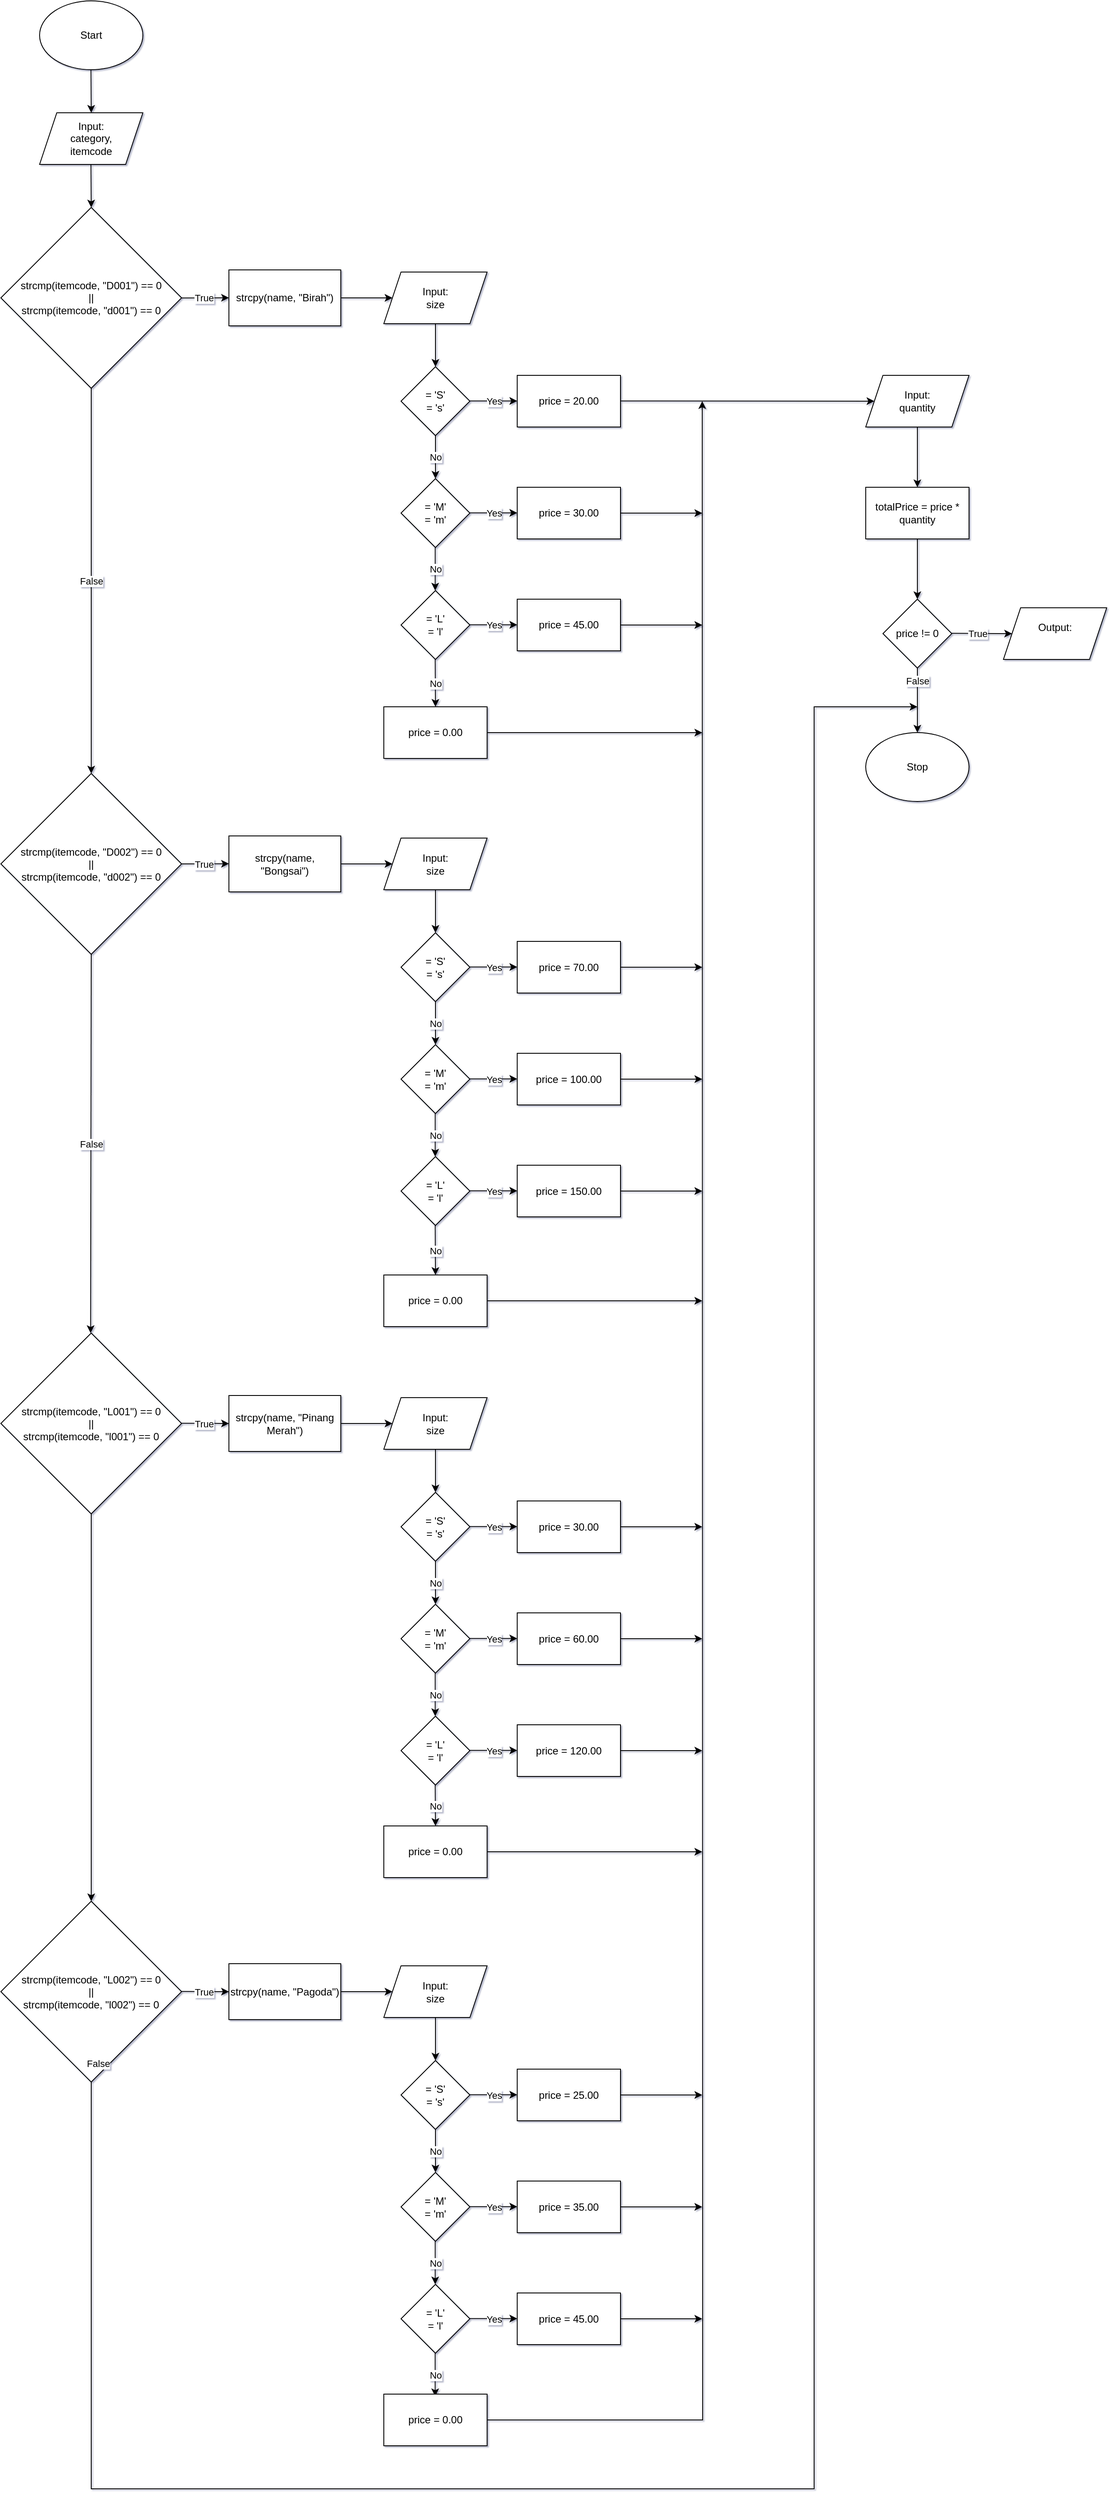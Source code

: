 <mxfile version="27.0.6">
  <diagram name="Page-1" id="pnZMuoQ3qie84VaM3zIb">
    <mxGraphModel dx="4170" dy="2730" grid="1" gridSize="10" guides="1" tooltips="1" connect="1" arrows="1" fold="1" page="0" pageScale="1" pageWidth="827" pageHeight="1169" background="none" math="0" shadow="1">
      <root>
        <mxCell id="0" />
        <mxCell id="1" parent="0" />
        <mxCell id="SLDY_ypwkMlnsD9V49da-1" value="Start" style="ellipse;whiteSpace=wrap;html=1;" parent="1" vertex="1">
          <mxGeometry x="460" y="40" width="120" height="80" as="geometry" />
        </mxCell>
        <mxCell id="SLDY_ypwkMlnsD9V49da-2" value="" style="endArrow=classic;html=1;rounded=0;jumpSize=6;" parent="1" edge="1">
          <mxGeometry width="50" height="50" relative="1" as="geometry">
            <mxPoint x="519.67" y="120" as="sourcePoint" />
            <mxPoint x="520" y="170" as="targetPoint" />
          </mxGeometry>
        </mxCell>
        <mxCell id="SLDY_ypwkMlnsD9V49da-16" value="strcmp(itemcode, &quot;D001&quot;) == 0&lt;br&gt;||&lt;br&gt;strcmp(itemcode, &quot;d001&quot;) == 0" style="rhombus;whiteSpace=wrap;html=1;" parent="1" vertex="1">
          <mxGeometry x="415" y="280" width="210" height="210" as="geometry" />
        </mxCell>
        <mxCell id="SLDY_ypwkMlnsD9V49da-80" value="" style="edgeStyle=orthogonalEdgeStyle;rounded=0;orthogonalLoop=1;jettySize=auto;html=1;" parent="1" source="SLDY_ypwkMlnsD9V49da-25" target="SLDY_ypwkMlnsD9V49da-75" edge="1">
          <mxGeometry relative="1" as="geometry" />
        </mxCell>
        <mxCell id="SLDY_ypwkMlnsD9V49da-25" value="strcpy(name, &quot;Birah&quot;)" style="whiteSpace=wrap;html=1;" parent="1" vertex="1">
          <mxGeometry x="680" y="352.5" width="130" height="65" as="geometry" />
        </mxCell>
        <mxCell id="SLDY_ypwkMlnsD9V49da-30" value="Input:&lt;br&gt;category,&lt;br&gt;itemcode" style="shape=parallelogram;perimeter=parallelogramPerimeter;whiteSpace=wrap;html=1;fixedSize=1;" parent="1" vertex="1">
          <mxGeometry x="460" y="170" width="120" height="60" as="geometry" />
        </mxCell>
        <mxCell id="SLDY_ypwkMlnsD9V49da-31" value="" style="endArrow=classic;html=1;rounded=0;jumpSize=6;" parent="1" edge="1">
          <mxGeometry width="50" height="50" relative="1" as="geometry">
            <mxPoint x="519.66" y="230" as="sourcePoint" />
            <mxPoint x="519.99" y="280" as="targetPoint" />
          </mxGeometry>
        </mxCell>
        <mxCell id="SLDY_ypwkMlnsD9V49da-33" value="= &#39;S&#39;&lt;br&gt;&lt;div&gt;= &#39;s&#39;&lt;/div&gt;" style="rhombus;whiteSpace=wrap;html=1;" parent="1" vertex="1">
          <mxGeometry x="880" y="465" width="80" height="80" as="geometry" />
        </mxCell>
        <mxCell id="SLDY_ypwkMlnsD9V49da-36" value="= &#39;M&#39;&lt;br&gt;&lt;div&gt;= &#39;m&#39;&lt;/div&gt;" style="rhombus;whiteSpace=wrap;html=1;" parent="1" vertex="1">
          <mxGeometry x="880" y="595" width="80" height="80" as="geometry" />
        </mxCell>
        <mxCell id="SLDY_ypwkMlnsD9V49da-39" value="= &#39;L&#39;&lt;br&gt;&lt;div&gt;= &#39;l&#39;&lt;/div&gt;" style="rhombus;whiteSpace=wrap;html=1;" parent="1" vertex="1">
          <mxGeometry x="880" y="725" width="80" height="80" as="geometry" />
        </mxCell>
        <mxCell id="SLDY_ypwkMlnsD9V49da-44" value="price = 20.00" style="rounded=0;whiteSpace=wrap;html=1;" parent="1" vertex="1">
          <mxGeometry x="1015" y="475" width="120" height="60" as="geometry" />
        </mxCell>
        <mxCell id="SLDY_ypwkMlnsD9V49da-189" value="" style="edgeStyle=orthogonalEdgeStyle;rounded=0;orthogonalLoop=1;jettySize=auto;html=1;" parent="1" source="SLDY_ypwkMlnsD9V49da-46" edge="1">
          <mxGeometry relative="1" as="geometry">
            <mxPoint x="1230" y="635" as="targetPoint" />
          </mxGeometry>
        </mxCell>
        <mxCell id="SLDY_ypwkMlnsD9V49da-46" value="price = 30.00" style="rounded=0;whiteSpace=wrap;html=1;" parent="1" vertex="1">
          <mxGeometry x="1015" y="605" width="120" height="60" as="geometry" />
        </mxCell>
        <mxCell id="SLDY_ypwkMlnsD9V49da-191" value="" style="edgeStyle=orthogonalEdgeStyle;rounded=0;orthogonalLoop=1;jettySize=auto;html=1;" parent="1" source="SLDY_ypwkMlnsD9V49da-48" edge="1">
          <mxGeometry relative="1" as="geometry">
            <mxPoint x="1230" y="765" as="targetPoint" />
          </mxGeometry>
        </mxCell>
        <mxCell id="SLDY_ypwkMlnsD9V49da-48" value="price = 45.00" style="rounded=0;whiteSpace=wrap;html=1;" parent="1" vertex="1">
          <mxGeometry x="1015" y="735" width="120" height="60" as="geometry" />
        </mxCell>
        <mxCell id="SLDY_ypwkMlnsD9V49da-49" value="" style="endArrow=classic;html=1;rounded=0;" parent="1" edge="1">
          <mxGeometry relative="1" as="geometry">
            <mxPoint x="960" y="504.79" as="sourcePoint" />
            <mxPoint x="1015" y="504.79" as="targetPoint" />
          </mxGeometry>
        </mxCell>
        <mxCell id="SLDY_ypwkMlnsD9V49da-50" value="&lt;div&gt;Yes&lt;/div&gt;" style="edgeLabel;resizable=0;html=1;;align=center;verticalAlign=middle;" parent="SLDY_ypwkMlnsD9V49da-49" connectable="0" vertex="1">
          <mxGeometry relative="1" as="geometry" />
        </mxCell>
        <mxCell id="SLDY_ypwkMlnsD9V49da-53" value="" style="endArrow=classic;html=1;rounded=0;" parent="1" edge="1">
          <mxGeometry relative="1" as="geometry">
            <mxPoint x="960" y="634.79" as="sourcePoint" />
            <mxPoint x="1015" y="634.79" as="targetPoint" />
          </mxGeometry>
        </mxCell>
        <mxCell id="SLDY_ypwkMlnsD9V49da-54" value="&lt;div&gt;Yes&lt;/div&gt;" style="edgeLabel;resizable=0;html=1;;align=center;verticalAlign=middle;" parent="SLDY_ypwkMlnsD9V49da-53" connectable="0" vertex="1">
          <mxGeometry relative="1" as="geometry" />
        </mxCell>
        <mxCell id="SLDY_ypwkMlnsD9V49da-57" value="" style="endArrow=classic;html=1;rounded=0;" parent="1" edge="1">
          <mxGeometry relative="1" as="geometry">
            <mxPoint x="960" y="764.76" as="sourcePoint" />
            <mxPoint x="1015" y="764.76" as="targetPoint" />
          </mxGeometry>
        </mxCell>
        <mxCell id="SLDY_ypwkMlnsD9V49da-58" value="&lt;div&gt;Yes&lt;/div&gt;" style="edgeLabel;resizable=0;html=1;;align=center;verticalAlign=middle;" parent="SLDY_ypwkMlnsD9V49da-57" connectable="0" vertex="1">
          <mxGeometry relative="1" as="geometry" />
        </mxCell>
        <mxCell id="SLDY_ypwkMlnsD9V49da-62" value="" style="endArrow=classic;html=1;rounded=0;exitX=0.5;exitY=1;exitDx=0;exitDy=0;entryX=0.5;entryY=0;entryDx=0;entryDy=0;" parent="1" source="SLDY_ypwkMlnsD9V49da-33" target="SLDY_ypwkMlnsD9V49da-36" edge="1">
          <mxGeometry relative="1" as="geometry">
            <mxPoint x="909" y="555" as="sourcePoint" />
            <mxPoint x="1009" y="555" as="targetPoint" />
          </mxGeometry>
        </mxCell>
        <mxCell id="SLDY_ypwkMlnsD9V49da-63" value="No" style="edgeLabel;resizable=0;html=1;;align=center;verticalAlign=middle;" parent="SLDY_ypwkMlnsD9V49da-62" connectable="0" vertex="1">
          <mxGeometry relative="1" as="geometry" />
        </mxCell>
        <mxCell id="SLDY_ypwkMlnsD9V49da-68" value="" style="endArrow=classic;html=1;rounded=0;exitX=0.5;exitY=1;exitDx=0;exitDy=0;entryX=0.5;entryY=0;entryDx=0;entryDy=0;" parent="1" edge="1">
          <mxGeometry relative="1" as="geometry">
            <mxPoint x="919.71" y="675" as="sourcePoint" />
            <mxPoint x="919.71" y="725" as="targetPoint" />
          </mxGeometry>
        </mxCell>
        <mxCell id="SLDY_ypwkMlnsD9V49da-69" value="No" style="edgeLabel;resizable=0;html=1;;align=center;verticalAlign=middle;" parent="SLDY_ypwkMlnsD9V49da-68" connectable="0" vertex="1">
          <mxGeometry relative="1" as="geometry" />
        </mxCell>
        <mxCell id="SLDY_ypwkMlnsD9V49da-72" value="" style="endArrow=classic;html=1;rounded=0;exitX=0.5;exitY=1;exitDx=0;exitDy=0;entryX=0.5;entryY=0;entryDx=0;entryDy=0;" parent="1" edge="1" target="9RXzjuz5Nf-T1khfhRyt-6">
          <mxGeometry relative="1" as="geometry">
            <mxPoint x="919.71" y="805" as="sourcePoint" />
            <mxPoint x="919.71" y="855" as="targetPoint" />
          </mxGeometry>
        </mxCell>
        <mxCell id="SLDY_ypwkMlnsD9V49da-73" value="No" style="edgeLabel;resizable=0;html=1;;align=center;verticalAlign=middle;" parent="SLDY_ypwkMlnsD9V49da-72" connectable="0" vertex="1">
          <mxGeometry relative="1" as="geometry" />
        </mxCell>
        <mxCell id="SLDY_ypwkMlnsD9V49da-81" value="" style="edgeStyle=orthogonalEdgeStyle;rounded=0;orthogonalLoop=1;jettySize=auto;html=1;" parent="1" source="SLDY_ypwkMlnsD9V49da-75" target="SLDY_ypwkMlnsD9V49da-33" edge="1">
          <mxGeometry relative="1" as="geometry" />
        </mxCell>
        <mxCell id="SLDY_ypwkMlnsD9V49da-75" value="Input:&lt;br&gt;size" style="shape=parallelogram;perimeter=parallelogramPerimeter;whiteSpace=wrap;html=1;fixedSize=1;" parent="1" vertex="1">
          <mxGeometry x="860" y="355" width="120" height="60" as="geometry" />
        </mxCell>
        <mxCell id="SLDY_ypwkMlnsD9V49da-76" value="strcmp(itemcode, &quot;D002&quot;) == 0&lt;br&gt;||&lt;br&gt;strcmp(itemcode, &quot;d002&quot;) == 0" style="rhombus;whiteSpace=wrap;html=1;" parent="1" vertex="1">
          <mxGeometry x="415" y="937.5" width="210" height="210" as="geometry" />
        </mxCell>
        <mxCell id="SLDY_ypwkMlnsD9V49da-83" value="" style="edgeStyle=orthogonalEdgeStyle;rounded=0;orthogonalLoop=1;jettySize=auto;html=1;" parent="1" source="SLDY_ypwkMlnsD9V49da-84" target="SLDY_ypwkMlnsD9V49da-105" edge="1">
          <mxGeometry relative="1" as="geometry" />
        </mxCell>
        <mxCell id="SLDY_ypwkMlnsD9V49da-84" value="strcpy(name, &quot;Bongsai&quot;)" style="whiteSpace=wrap;html=1;" parent="1" vertex="1">
          <mxGeometry x="680" y="1010" width="130" height="65" as="geometry" />
        </mxCell>
        <mxCell id="SLDY_ypwkMlnsD9V49da-85" value="= &#39;S&#39;&lt;br&gt;&lt;div&gt;= &#39;s&#39;&lt;/div&gt;" style="rhombus;whiteSpace=wrap;html=1;" parent="1" vertex="1">
          <mxGeometry x="880" y="1122.5" width="80" height="80" as="geometry" />
        </mxCell>
        <mxCell id="SLDY_ypwkMlnsD9V49da-86" value="= &#39;M&#39;&lt;br&gt;&lt;div&gt;= &#39;m&#39;&lt;/div&gt;" style="rhombus;whiteSpace=wrap;html=1;" parent="1" vertex="1">
          <mxGeometry x="880" y="1252.5" width="80" height="80" as="geometry" />
        </mxCell>
        <mxCell id="SLDY_ypwkMlnsD9V49da-87" value="= &#39;L&#39;&lt;br&gt;&lt;div&gt;= &#39;l&#39;&lt;/div&gt;" style="rhombus;whiteSpace=wrap;html=1;" parent="1" vertex="1">
          <mxGeometry x="880" y="1382.5" width="80" height="80" as="geometry" />
        </mxCell>
        <mxCell id="SLDY_ypwkMlnsD9V49da-210" value="" style="edgeStyle=orthogonalEdgeStyle;rounded=0;orthogonalLoop=1;jettySize=auto;html=1;" parent="1" source="SLDY_ypwkMlnsD9V49da-88" edge="1">
          <mxGeometry relative="1" as="geometry">
            <mxPoint x="1230" y="1162.5" as="targetPoint" />
          </mxGeometry>
        </mxCell>
        <mxCell id="SLDY_ypwkMlnsD9V49da-88" value="price = 70.00" style="rounded=0;whiteSpace=wrap;html=1;" parent="1" vertex="1">
          <mxGeometry x="1015" y="1132.5" width="120" height="60" as="geometry" />
        </mxCell>
        <mxCell id="SLDY_ypwkMlnsD9V49da-208" value="" style="edgeStyle=orthogonalEdgeStyle;rounded=0;orthogonalLoop=1;jettySize=auto;html=1;" parent="1" source="SLDY_ypwkMlnsD9V49da-89" edge="1">
          <mxGeometry relative="1" as="geometry">
            <mxPoint x="1230" y="1292.5" as="targetPoint" />
          </mxGeometry>
        </mxCell>
        <mxCell id="SLDY_ypwkMlnsD9V49da-89" value="price = 100.00" style="rounded=0;whiteSpace=wrap;html=1;" parent="1" vertex="1">
          <mxGeometry x="1015" y="1262.5" width="120" height="60" as="geometry" />
        </mxCell>
        <mxCell id="SLDY_ypwkMlnsD9V49da-206" value="" style="edgeStyle=orthogonalEdgeStyle;rounded=0;orthogonalLoop=1;jettySize=auto;html=1;" parent="1" source="SLDY_ypwkMlnsD9V49da-90" edge="1">
          <mxGeometry relative="1" as="geometry">
            <mxPoint x="1230" y="1422.5" as="targetPoint" />
          </mxGeometry>
        </mxCell>
        <mxCell id="SLDY_ypwkMlnsD9V49da-90" value="price = 150.00" style="rounded=0;whiteSpace=wrap;html=1;" parent="1" vertex="1">
          <mxGeometry x="1015" y="1392.5" width="120" height="60" as="geometry" />
        </mxCell>
        <mxCell id="SLDY_ypwkMlnsD9V49da-91" value="" style="endArrow=classic;html=1;rounded=0;" parent="1" edge="1">
          <mxGeometry relative="1" as="geometry">
            <mxPoint x="960" y="1162.29" as="sourcePoint" />
            <mxPoint x="1015" y="1162.29" as="targetPoint" />
          </mxGeometry>
        </mxCell>
        <mxCell id="SLDY_ypwkMlnsD9V49da-92" value="&lt;div&gt;Yes&lt;/div&gt;" style="edgeLabel;resizable=0;html=1;;align=center;verticalAlign=middle;" parent="SLDY_ypwkMlnsD9V49da-91" connectable="0" vertex="1">
          <mxGeometry relative="1" as="geometry" />
        </mxCell>
        <mxCell id="SLDY_ypwkMlnsD9V49da-93" value="" style="endArrow=classic;html=1;rounded=0;" parent="1" edge="1">
          <mxGeometry relative="1" as="geometry">
            <mxPoint x="960" y="1292.29" as="sourcePoint" />
            <mxPoint x="1015" y="1292.29" as="targetPoint" />
          </mxGeometry>
        </mxCell>
        <mxCell id="SLDY_ypwkMlnsD9V49da-94" value="&lt;div&gt;Yes&lt;/div&gt;" style="edgeLabel;resizable=0;html=1;;align=center;verticalAlign=middle;" parent="SLDY_ypwkMlnsD9V49da-93" connectable="0" vertex="1">
          <mxGeometry relative="1" as="geometry" />
        </mxCell>
        <mxCell id="SLDY_ypwkMlnsD9V49da-95" value="" style="endArrow=classic;html=1;rounded=0;" parent="1" edge="1">
          <mxGeometry relative="1" as="geometry">
            <mxPoint x="960" y="1422.26" as="sourcePoint" />
            <mxPoint x="1015" y="1422.26" as="targetPoint" />
          </mxGeometry>
        </mxCell>
        <mxCell id="SLDY_ypwkMlnsD9V49da-96" value="&lt;div&gt;Yes&lt;/div&gt;" style="edgeLabel;resizable=0;html=1;;align=center;verticalAlign=middle;" parent="SLDY_ypwkMlnsD9V49da-95" connectable="0" vertex="1">
          <mxGeometry relative="1" as="geometry" />
        </mxCell>
        <mxCell id="SLDY_ypwkMlnsD9V49da-97" value="" style="endArrow=classic;html=1;rounded=0;exitX=0.5;exitY=1;exitDx=0;exitDy=0;entryX=0.5;entryY=0;entryDx=0;entryDy=0;" parent="1" source="SLDY_ypwkMlnsD9V49da-85" target="SLDY_ypwkMlnsD9V49da-86" edge="1">
          <mxGeometry relative="1" as="geometry">
            <mxPoint x="909" y="1212.5" as="sourcePoint" />
            <mxPoint x="1009" y="1212.5" as="targetPoint" />
          </mxGeometry>
        </mxCell>
        <mxCell id="SLDY_ypwkMlnsD9V49da-98" value="No" style="edgeLabel;resizable=0;html=1;;align=center;verticalAlign=middle;" parent="SLDY_ypwkMlnsD9V49da-97" connectable="0" vertex="1">
          <mxGeometry relative="1" as="geometry" />
        </mxCell>
        <mxCell id="SLDY_ypwkMlnsD9V49da-99" value="" style="endArrow=classic;html=1;rounded=0;exitX=0.5;exitY=1;exitDx=0;exitDy=0;entryX=0.5;entryY=0;entryDx=0;entryDy=0;" parent="1" edge="1">
          <mxGeometry relative="1" as="geometry">
            <mxPoint x="919.71" y="1332.5" as="sourcePoint" />
            <mxPoint x="919.71" y="1382.5" as="targetPoint" />
          </mxGeometry>
        </mxCell>
        <mxCell id="SLDY_ypwkMlnsD9V49da-100" value="No" style="edgeLabel;resizable=0;html=1;;align=center;verticalAlign=middle;" parent="SLDY_ypwkMlnsD9V49da-99" connectable="0" vertex="1">
          <mxGeometry relative="1" as="geometry" />
        </mxCell>
        <mxCell id="SLDY_ypwkMlnsD9V49da-101" value="" style="endArrow=classic;html=1;rounded=0;exitX=0.5;exitY=1;exitDx=0;exitDy=0;entryX=0.5;entryY=0;entryDx=0;entryDy=0;" parent="1" edge="1" target="9RXzjuz5Nf-T1khfhRyt-5">
          <mxGeometry relative="1" as="geometry">
            <mxPoint x="919.71" y="1462.5" as="sourcePoint" />
            <mxPoint x="919.71" y="1512.5" as="targetPoint" />
          </mxGeometry>
        </mxCell>
        <mxCell id="SLDY_ypwkMlnsD9V49da-102" value="No" style="edgeLabel;resizable=0;html=1;;align=center;verticalAlign=middle;" parent="SLDY_ypwkMlnsD9V49da-101" connectable="0" vertex="1">
          <mxGeometry relative="1" as="geometry" />
        </mxCell>
        <mxCell id="SLDY_ypwkMlnsD9V49da-104" value="" style="edgeStyle=orthogonalEdgeStyle;rounded=0;orthogonalLoop=1;jettySize=auto;html=1;" parent="1" source="SLDY_ypwkMlnsD9V49da-105" target="SLDY_ypwkMlnsD9V49da-85" edge="1">
          <mxGeometry relative="1" as="geometry" />
        </mxCell>
        <mxCell id="SLDY_ypwkMlnsD9V49da-105" value="Input:&lt;br&gt;size" style="shape=parallelogram;perimeter=parallelogramPerimeter;whiteSpace=wrap;html=1;fixedSize=1;" parent="1" vertex="1">
          <mxGeometry x="860" y="1012.5" width="120" height="60" as="geometry" />
        </mxCell>
        <mxCell id="SLDY_ypwkMlnsD9V49da-148" value="" style="edgeStyle=orthogonalEdgeStyle;rounded=0;orthogonalLoop=1;jettySize=auto;html=1;" parent="1" source="SLDY_ypwkMlnsD9V49da-106" target="SLDY_ypwkMlnsD9V49da-147" edge="1">
          <mxGeometry relative="1" as="geometry" />
        </mxCell>
        <mxCell id="SLDY_ypwkMlnsD9V49da-106" value="strcmp(itemcode, &quot;L001&quot;) == 0&lt;br&gt;||&lt;br&gt;strcmp(itemcode, &quot;l001&quot;) == 0" style="rhombus;whiteSpace=wrap;html=1;" parent="1" vertex="1">
          <mxGeometry x="415" y="1587.5" width="210" height="210" as="geometry" />
        </mxCell>
        <mxCell id="SLDY_ypwkMlnsD9V49da-109" value="" style="edgeStyle=orthogonalEdgeStyle;rounded=0;orthogonalLoop=1;jettySize=auto;html=1;" parent="1" source="SLDY_ypwkMlnsD9V49da-110" target="SLDY_ypwkMlnsD9V49da-131" edge="1">
          <mxGeometry relative="1" as="geometry" />
        </mxCell>
        <mxCell id="SLDY_ypwkMlnsD9V49da-110" value="strcpy(name, &quot;Pinang Merah&quot;)" style="whiteSpace=wrap;html=1;" parent="1" vertex="1">
          <mxGeometry x="680" y="1660" width="130" height="65" as="geometry" />
        </mxCell>
        <mxCell id="SLDY_ypwkMlnsD9V49da-111" value="= &#39;S&#39;&lt;br&gt;&lt;div&gt;= &#39;s&#39;&lt;/div&gt;" style="rhombus;whiteSpace=wrap;html=1;" parent="1" vertex="1">
          <mxGeometry x="880" y="1772.5" width="80" height="80" as="geometry" />
        </mxCell>
        <mxCell id="SLDY_ypwkMlnsD9V49da-112" value="= &#39;M&#39;&lt;br&gt;&lt;div&gt;= &#39;m&#39;&lt;/div&gt;" style="rhombus;whiteSpace=wrap;html=1;" parent="1" vertex="1">
          <mxGeometry x="880" y="1902.5" width="80" height="80" as="geometry" />
        </mxCell>
        <mxCell id="SLDY_ypwkMlnsD9V49da-113" value="= &#39;L&#39;&lt;br&gt;&lt;div&gt;= &#39;l&#39;&lt;/div&gt;" style="rhombus;whiteSpace=wrap;html=1;" parent="1" vertex="1">
          <mxGeometry x="880" y="2032.5" width="80" height="80" as="geometry" />
        </mxCell>
        <mxCell id="SLDY_ypwkMlnsD9V49da-204" value="" style="edgeStyle=orthogonalEdgeStyle;rounded=0;orthogonalLoop=1;jettySize=auto;html=1;" parent="1" source="SLDY_ypwkMlnsD9V49da-114" edge="1">
          <mxGeometry relative="1" as="geometry">
            <mxPoint x="1230" y="1812.5" as="targetPoint" />
          </mxGeometry>
        </mxCell>
        <mxCell id="SLDY_ypwkMlnsD9V49da-114" value="price = 30.00" style="rounded=0;whiteSpace=wrap;html=1;" parent="1" vertex="1">
          <mxGeometry x="1015" y="1782.5" width="120" height="60" as="geometry" />
        </mxCell>
        <mxCell id="SLDY_ypwkMlnsD9V49da-201" value="" style="edgeStyle=orthogonalEdgeStyle;rounded=0;orthogonalLoop=1;jettySize=auto;html=1;" parent="1" source="SLDY_ypwkMlnsD9V49da-115" edge="1">
          <mxGeometry relative="1" as="geometry">
            <mxPoint x="1230" y="1942.5" as="targetPoint" />
          </mxGeometry>
        </mxCell>
        <mxCell id="SLDY_ypwkMlnsD9V49da-115" value="price = 60.00" style="rounded=0;whiteSpace=wrap;html=1;" parent="1" vertex="1">
          <mxGeometry x="1015" y="1912.5" width="120" height="60" as="geometry" />
        </mxCell>
        <mxCell id="SLDY_ypwkMlnsD9V49da-199" value="" style="edgeStyle=orthogonalEdgeStyle;rounded=0;orthogonalLoop=1;jettySize=auto;html=1;" parent="1" source="SLDY_ypwkMlnsD9V49da-116" edge="1">
          <mxGeometry relative="1" as="geometry">
            <mxPoint x="1230" y="2072.5" as="targetPoint" />
          </mxGeometry>
        </mxCell>
        <mxCell id="SLDY_ypwkMlnsD9V49da-116" value="price = 120.00" style="rounded=0;whiteSpace=wrap;html=1;" parent="1" vertex="1">
          <mxGeometry x="1015" y="2042.5" width="120" height="60" as="geometry" />
        </mxCell>
        <mxCell id="SLDY_ypwkMlnsD9V49da-117" value="" style="endArrow=classic;html=1;rounded=0;" parent="1" edge="1">
          <mxGeometry relative="1" as="geometry">
            <mxPoint x="960" y="1812.29" as="sourcePoint" />
            <mxPoint x="1015" y="1812.29" as="targetPoint" />
          </mxGeometry>
        </mxCell>
        <mxCell id="SLDY_ypwkMlnsD9V49da-118" value="&lt;div&gt;Yes&lt;/div&gt;" style="edgeLabel;resizable=0;html=1;;align=center;verticalAlign=middle;" parent="SLDY_ypwkMlnsD9V49da-117" connectable="0" vertex="1">
          <mxGeometry relative="1" as="geometry" />
        </mxCell>
        <mxCell id="SLDY_ypwkMlnsD9V49da-119" value="" style="endArrow=classic;html=1;rounded=0;" parent="1" edge="1">
          <mxGeometry relative="1" as="geometry">
            <mxPoint x="960" y="1942.29" as="sourcePoint" />
            <mxPoint x="1015" y="1942.29" as="targetPoint" />
          </mxGeometry>
        </mxCell>
        <mxCell id="SLDY_ypwkMlnsD9V49da-120" value="&lt;div&gt;Yes&lt;/div&gt;" style="edgeLabel;resizable=0;html=1;;align=center;verticalAlign=middle;" parent="SLDY_ypwkMlnsD9V49da-119" connectable="0" vertex="1">
          <mxGeometry relative="1" as="geometry" />
        </mxCell>
        <mxCell id="SLDY_ypwkMlnsD9V49da-121" value="" style="endArrow=classic;html=1;rounded=0;" parent="1" edge="1">
          <mxGeometry relative="1" as="geometry">
            <mxPoint x="960" y="2072.26" as="sourcePoint" />
            <mxPoint x="1015" y="2072.26" as="targetPoint" />
          </mxGeometry>
        </mxCell>
        <mxCell id="SLDY_ypwkMlnsD9V49da-122" value="&lt;div&gt;Yes&lt;/div&gt;" style="edgeLabel;resizable=0;html=1;;align=center;verticalAlign=middle;" parent="SLDY_ypwkMlnsD9V49da-121" connectable="0" vertex="1">
          <mxGeometry relative="1" as="geometry" />
        </mxCell>
        <mxCell id="SLDY_ypwkMlnsD9V49da-123" value="" style="endArrow=classic;html=1;rounded=0;exitX=0.5;exitY=1;exitDx=0;exitDy=0;entryX=0.5;entryY=0;entryDx=0;entryDy=0;" parent="1" source="SLDY_ypwkMlnsD9V49da-111" target="SLDY_ypwkMlnsD9V49da-112" edge="1">
          <mxGeometry relative="1" as="geometry">
            <mxPoint x="909" y="1862.5" as="sourcePoint" />
            <mxPoint x="1009" y="1862.5" as="targetPoint" />
          </mxGeometry>
        </mxCell>
        <mxCell id="SLDY_ypwkMlnsD9V49da-124" value="No" style="edgeLabel;resizable=0;html=1;;align=center;verticalAlign=middle;" parent="SLDY_ypwkMlnsD9V49da-123" connectable="0" vertex="1">
          <mxGeometry relative="1" as="geometry" />
        </mxCell>
        <mxCell id="SLDY_ypwkMlnsD9V49da-125" value="" style="endArrow=classic;html=1;rounded=0;exitX=0.5;exitY=1;exitDx=0;exitDy=0;entryX=0.5;entryY=0;entryDx=0;entryDy=0;" parent="1" edge="1">
          <mxGeometry relative="1" as="geometry">
            <mxPoint x="919.71" y="1982.5" as="sourcePoint" />
            <mxPoint x="919.71" y="2032.5" as="targetPoint" />
          </mxGeometry>
        </mxCell>
        <mxCell id="SLDY_ypwkMlnsD9V49da-126" value="No" style="edgeLabel;resizable=0;html=1;;align=center;verticalAlign=middle;" parent="SLDY_ypwkMlnsD9V49da-125" connectable="0" vertex="1">
          <mxGeometry relative="1" as="geometry" />
        </mxCell>
        <mxCell id="SLDY_ypwkMlnsD9V49da-127" value="" style="endArrow=classic;html=1;rounded=0;exitX=0.5;exitY=1;exitDx=0;exitDy=0;entryX=0.5;entryY=0;entryDx=0;entryDy=0;" parent="1" edge="1" target="9RXzjuz5Nf-T1khfhRyt-4">
          <mxGeometry relative="1" as="geometry">
            <mxPoint x="919.71" y="2112.5" as="sourcePoint" />
            <mxPoint x="919.71" y="2162.5" as="targetPoint" />
          </mxGeometry>
        </mxCell>
        <mxCell id="SLDY_ypwkMlnsD9V49da-128" value="No" style="edgeLabel;resizable=0;html=1;;align=center;verticalAlign=middle;" parent="SLDY_ypwkMlnsD9V49da-127" connectable="0" vertex="1">
          <mxGeometry relative="1" as="geometry" />
        </mxCell>
        <mxCell id="SLDY_ypwkMlnsD9V49da-130" value="" style="edgeStyle=orthogonalEdgeStyle;rounded=0;orthogonalLoop=1;jettySize=auto;html=1;" parent="1" source="SLDY_ypwkMlnsD9V49da-131" target="SLDY_ypwkMlnsD9V49da-111" edge="1">
          <mxGeometry relative="1" as="geometry" />
        </mxCell>
        <mxCell id="SLDY_ypwkMlnsD9V49da-131" value="Input:&lt;br&gt;size" style="shape=parallelogram;perimeter=parallelogramPerimeter;whiteSpace=wrap;html=1;fixedSize=1;" parent="1" vertex="1">
          <mxGeometry x="860" y="1662.5" width="120" height="60" as="geometry" />
        </mxCell>
        <mxCell id="SLDY_ypwkMlnsD9V49da-134" value="" style="endArrow=classic;html=1;rounded=0;exitX=0.5;exitY=1;exitDx=0;exitDy=0;entryX=0.5;entryY=0;entryDx=0;entryDy=0;" parent="1" source="SLDY_ypwkMlnsD9V49da-16" target="SLDY_ypwkMlnsD9V49da-76" edge="1">
          <mxGeometry relative="1" as="geometry">
            <mxPoint x="510" y="520" as="sourcePoint" />
            <mxPoint x="610" y="520" as="targetPoint" />
          </mxGeometry>
        </mxCell>
        <mxCell id="SLDY_ypwkMlnsD9V49da-135" value="False" style="edgeLabel;resizable=0;html=1;;align=center;verticalAlign=middle;" parent="SLDY_ypwkMlnsD9V49da-134" connectable="0" vertex="1">
          <mxGeometry relative="1" as="geometry" />
        </mxCell>
        <mxCell id="SLDY_ypwkMlnsD9V49da-136" value="" style="endArrow=classic;html=1;rounded=0;exitX=0.5;exitY=1;exitDx=0;exitDy=0;entryX=0.5;entryY=0;entryDx=0;entryDy=0;" parent="1" source="SLDY_ypwkMlnsD9V49da-76" edge="1">
          <mxGeometry relative="1" as="geometry">
            <mxPoint x="519.29" y="1139.5" as="sourcePoint" />
            <mxPoint x="519.29" y="1587.5" as="targetPoint" />
          </mxGeometry>
        </mxCell>
        <mxCell id="SLDY_ypwkMlnsD9V49da-137" value="False" style="edgeLabel;resizable=0;html=1;;align=center;verticalAlign=middle;" parent="SLDY_ypwkMlnsD9V49da-136" connectable="0" vertex="1">
          <mxGeometry relative="1" as="geometry" />
        </mxCell>
        <mxCell id="SLDY_ypwkMlnsD9V49da-140" value="" style="endArrow=classic;html=1;rounded=0;entryX=0;entryY=0.5;entryDx=0;entryDy=0;" parent="1" target="SLDY_ypwkMlnsD9V49da-110" edge="1">
          <mxGeometry relative="1" as="geometry">
            <mxPoint x="625" y="1692.25" as="sourcePoint" />
            <mxPoint x="725" y="1692.25" as="targetPoint" />
          </mxGeometry>
        </mxCell>
        <mxCell id="SLDY_ypwkMlnsD9V49da-141" value="True" style="edgeLabel;resizable=0;html=1;;align=center;verticalAlign=middle;" parent="SLDY_ypwkMlnsD9V49da-140" connectable="0" vertex="1">
          <mxGeometry relative="1" as="geometry">
            <mxPoint x="-2" as="offset" />
          </mxGeometry>
        </mxCell>
        <mxCell id="SLDY_ypwkMlnsD9V49da-142" value="" style="endArrow=classic;html=1;rounded=0;entryX=0;entryY=0.5;entryDx=0;entryDy=0;" parent="1" edge="1">
          <mxGeometry relative="1" as="geometry">
            <mxPoint x="625" y="1042.54" as="sourcePoint" />
            <mxPoint x="680" y="1042.29" as="targetPoint" />
          </mxGeometry>
        </mxCell>
        <mxCell id="SLDY_ypwkMlnsD9V49da-143" value="True" style="edgeLabel;resizable=0;html=1;;align=center;verticalAlign=middle;" parent="SLDY_ypwkMlnsD9V49da-142" connectable="0" vertex="1">
          <mxGeometry relative="1" as="geometry">
            <mxPoint x="-2" as="offset" />
          </mxGeometry>
        </mxCell>
        <mxCell id="SLDY_ypwkMlnsD9V49da-144" value="" style="endArrow=classic;html=1;rounded=0;entryX=0;entryY=0.5;entryDx=0;entryDy=0;" parent="1" edge="1">
          <mxGeometry relative="1" as="geometry">
            <mxPoint x="625" y="385.12" as="sourcePoint" />
            <mxPoint x="680" y="384.87" as="targetPoint" />
          </mxGeometry>
        </mxCell>
        <mxCell id="SLDY_ypwkMlnsD9V49da-145" value="True" style="edgeLabel;resizable=0;html=1;;align=center;verticalAlign=middle;" parent="SLDY_ypwkMlnsD9V49da-144" connectable="0" vertex="1">
          <mxGeometry relative="1" as="geometry">
            <mxPoint x="-2" as="offset" />
          </mxGeometry>
        </mxCell>
        <mxCell id="SLDY_ypwkMlnsD9V49da-147" value="strcmp(itemcode, &quot;L002&quot;) == 0&lt;br&gt;||&lt;br&gt;strcmp(itemcode, &quot;l002&quot;) == 0" style="rhombus;whiteSpace=wrap;html=1;" parent="1" vertex="1">
          <mxGeometry x="415" y="2247.5" width="210" height="210" as="geometry" />
        </mxCell>
        <mxCell id="SLDY_ypwkMlnsD9V49da-149" value="" style="edgeStyle=orthogonalEdgeStyle;rounded=0;orthogonalLoop=1;jettySize=auto;html=1;" parent="1" source="SLDY_ypwkMlnsD9V49da-150" target="SLDY_ypwkMlnsD9V49da-171" edge="1">
          <mxGeometry relative="1" as="geometry" />
        </mxCell>
        <mxCell id="SLDY_ypwkMlnsD9V49da-150" value="strcpy(name, &quot;Pagoda&quot;)" style="whiteSpace=wrap;html=1;" parent="1" vertex="1">
          <mxGeometry x="680" y="2320" width="130" height="65" as="geometry" />
        </mxCell>
        <mxCell id="SLDY_ypwkMlnsD9V49da-151" value="= &#39;S&#39;&lt;br&gt;&lt;div&gt;= &#39;s&#39;&lt;/div&gt;" style="rhombus;whiteSpace=wrap;html=1;" parent="1" vertex="1">
          <mxGeometry x="880" y="2432.5" width="80" height="80" as="geometry" />
        </mxCell>
        <mxCell id="SLDY_ypwkMlnsD9V49da-152" value="= &#39;M&#39;&lt;br&gt;&lt;div&gt;= &#39;m&#39;&lt;/div&gt;" style="rhombus;whiteSpace=wrap;html=1;" parent="1" vertex="1">
          <mxGeometry x="880" y="2562.5" width="80" height="80" as="geometry" />
        </mxCell>
        <mxCell id="SLDY_ypwkMlnsD9V49da-153" value="= &#39;L&#39;&lt;br&gt;&lt;div&gt;= &#39;l&#39;&lt;/div&gt;" style="rhombus;whiteSpace=wrap;html=1;" parent="1" vertex="1">
          <mxGeometry x="880" y="2692.5" width="80" height="80" as="geometry" />
        </mxCell>
        <mxCell id="SLDY_ypwkMlnsD9V49da-197" value="" style="edgeStyle=orthogonalEdgeStyle;rounded=0;orthogonalLoop=1;jettySize=auto;html=1;" parent="1" source="SLDY_ypwkMlnsD9V49da-154" edge="1">
          <mxGeometry relative="1" as="geometry">
            <mxPoint x="1230" y="2472.5" as="targetPoint" />
          </mxGeometry>
        </mxCell>
        <mxCell id="SLDY_ypwkMlnsD9V49da-154" value="price = 25.00" style="rounded=0;whiteSpace=wrap;html=1;" parent="1" vertex="1">
          <mxGeometry x="1015" y="2442.5" width="120" height="60" as="geometry" />
        </mxCell>
        <mxCell id="SLDY_ypwkMlnsD9V49da-195" value="" style="edgeStyle=orthogonalEdgeStyle;rounded=0;orthogonalLoop=1;jettySize=auto;html=1;" parent="1" source="SLDY_ypwkMlnsD9V49da-155" edge="1">
          <mxGeometry relative="1" as="geometry">
            <mxPoint x="1230" y="2602.5" as="targetPoint" />
          </mxGeometry>
        </mxCell>
        <mxCell id="SLDY_ypwkMlnsD9V49da-155" value="price = 35.00" style="rounded=0;whiteSpace=wrap;html=1;" parent="1" vertex="1">
          <mxGeometry x="1015" y="2572.5" width="120" height="60" as="geometry" />
        </mxCell>
        <mxCell id="9RXzjuz5Nf-T1khfhRyt-17" value="" style="edgeStyle=orthogonalEdgeStyle;rounded=0;orthogonalLoop=1;jettySize=auto;html=1;" edge="1" parent="1" source="SLDY_ypwkMlnsD9V49da-156">
          <mxGeometry relative="1" as="geometry">
            <mxPoint x="1230" y="2732.5" as="targetPoint" />
          </mxGeometry>
        </mxCell>
        <mxCell id="SLDY_ypwkMlnsD9V49da-156" value="price = 45.00" style="rounded=0;whiteSpace=wrap;html=1;" parent="1" vertex="1">
          <mxGeometry x="1015" y="2702.5" width="120" height="60" as="geometry" />
        </mxCell>
        <mxCell id="SLDY_ypwkMlnsD9V49da-157" value="" style="endArrow=classic;html=1;rounded=0;" parent="1" edge="1">
          <mxGeometry relative="1" as="geometry">
            <mxPoint x="960" y="2472.29" as="sourcePoint" />
            <mxPoint x="1015" y="2472.29" as="targetPoint" />
          </mxGeometry>
        </mxCell>
        <mxCell id="SLDY_ypwkMlnsD9V49da-158" value="&lt;div&gt;Yes&lt;/div&gt;" style="edgeLabel;resizable=0;html=1;;align=center;verticalAlign=middle;" parent="SLDY_ypwkMlnsD9V49da-157" connectable="0" vertex="1">
          <mxGeometry relative="1" as="geometry" />
        </mxCell>
        <mxCell id="SLDY_ypwkMlnsD9V49da-159" value="" style="endArrow=classic;html=1;rounded=0;" parent="1" edge="1">
          <mxGeometry relative="1" as="geometry">
            <mxPoint x="960" y="2602.29" as="sourcePoint" />
            <mxPoint x="1015" y="2602.29" as="targetPoint" />
          </mxGeometry>
        </mxCell>
        <mxCell id="SLDY_ypwkMlnsD9V49da-160" value="&lt;div&gt;Yes&lt;/div&gt;" style="edgeLabel;resizable=0;html=1;;align=center;verticalAlign=middle;" parent="SLDY_ypwkMlnsD9V49da-159" connectable="0" vertex="1">
          <mxGeometry relative="1" as="geometry" />
        </mxCell>
        <mxCell id="SLDY_ypwkMlnsD9V49da-161" value="" style="endArrow=classic;html=1;rounded=0;" parent="1" edge="1">
          <mxGeometry relative="1" as="geometry">
            <mxPoint x="960" y="2732.26" as="sourcePoint" />
            <mxPoint x="1015" y="2732.26" as="targetPoint" />
          </mxGeometry>
        </mxCell>
        <mxCell id="SLDY_ypwkMlnsD9V49da-162" value="&lt;div&gt;Yes&lt;/div&gt;" style="edgeLabel;resizable=0;html=1;;align=center;verticalAlign=middle;" parent="SLDY_ypwkMlnsD9V49da-161" connectable="0" vertex="1">
          <mxGeometry relative="1" as="geometry" />
        </mxCell>
        <mxCell id="SLDY_ypwkMlnsD9V49da-163" value="" style="endArrow=classic;html=1;rounded=0;exitX=0.5;exitY=1;exitDx=0;exitDy=0;entryX=0.5;entryY=0;entryDx=0;entryDy=0;" parent="1" source="SLDY_ypwkMlnsD9V49da-151" target="SLDY_ypwkMlnsD9V49da-152" edge="1">
          <mxGeometry relative="1" as="geometry">
            <mxPoint x="909" y="2522.5" as="sourcePoint" />
            <mxPoint x="1009" y="2522.5" as="targetPoint" />
          </mxGeometry>
        </mxCell>
        <mxCell id="SLDY_ypwkMlnsD9V49da-164" value="No" style="edgeLabel;resizable=0;html=1;;align=center;verticalAlign=middle;" parent="SLDY_ypwkMlnsD9V49da-163" connectable="0" vertex="1">
          <mxGeometry relative="1" as="geometry" />
        </mxCell>
        <mxCell id="SLDY_ypwkMlnsD9V49da-165" value="" style="endArrow=classic;html=1;rounded=0;exitX=0.5;exitY=1;exitDx=0;exitDy=0;entryX=0.5;entryY=0;entryDx=0;entryDy=0;" parent="1" edge="1">
          <mxGeometry relative="1" as="geometry">
            <mxPoint x="919.71" y="2642.5" as="sourcePoint" />
            <mxPoint x="919.71" y="2692.5" as="targetPoint" />
          </mxGeometry>
        </mxCell>
        <mxCell id="SLDY_ypwkMlnsD9V49da-166" value="No" style="edgeLabel;resizable=0;html=1;;align=center;verticalAlign=middle;" parent="SLDY_ypwkMlnsD9V49da-165" connectable="0" vertex="1">
          <mxGeometry relative="1" as="geometry" />
        </mxCell>
        <mxCell id="SLDY_ypwkMlnsD9V49da-170" value="" style="edgeStyle=orthogonalEdgeStyle;rounded=0;orthogonalLoop=1;jettySize=auto;html=1;" parent="1" source="SLDY_ypwkMlnsD9V49da-171" target="SLDY_ypwkMlnsD9V49da-151" edge="1">
          <mxGeometry relative="1" as="geometry" />
        </mxCell>
        <mxCell id="SLDY_ypwkMlnsD9V49da-171" value="Input:&lt;br&gt;size" style="shape=parallelogram;perimeter=parallelogramPerimeter;whiteSpace=wrap;html=1;fixedSize=1;" parent="1" vertex="1">
          <mxGeometry x="860" y="2322.5" width="120" height="60" as="geometry" />
        </mxCell>
        <mxCell id="SLDY_ypwkMlnsD9V49da-172" value="" style="endArrow=classic;html=1;rounded=0;entryX=0;entryY=0.5;entryDx=0;entryDy=0;" parent="1" target="SLDY_ypwkMlnsD9V49da-150" edge="1">
          <mxGeometry relative="1" as="geometry">
            <mxPoint x="625" y="2352.25" as="sourcePoint" />
            <mxPoint x="725" y="2352.25" as="targetPoint" />
          </mxGeometry>
        </mxCell>
        <mxCell id="SLDY_ypwkMlnsD9V49da-173" value="True" style="edgeLabel;resizable=0;html=1;;align=center;verticalAlign=middle;" parent="SLDY_ypwkMlnsD9V49da-172" connectable="0" vertex="1">
          <mxGeometry relative="1" as="geometry">
            <mxPoint x="-2" as="offset" />
          </mxGeometry>
        </mxCell>
        <mxCell id="SLDY_ypwkMlnsD9V49da-176" value="" style="endArrow=classic;html=1;rounded=0;exitX=1;exitY=0.5;exitDx=0;exitDy=0;" parent="1" edge="1" target="SLDY_ypwkMlnsD9V49da-211">
          <mxGeometry width="50" height="50" relative="1" as="geometry">
            <mxPoint x="1135" y="504.78" as="sourcePoint" />
            <mxPoint x="1320" y="504.78" as="targetPoint" />
          </mxGeometry>
        </mxCell>
        <mxCell id="SLDY_ypwkMlnsD9V49da-213" value="" style="edgeStyle=orthogonalEdgeStyle;rounded=0;orthogonalLoop=1;jettySize=auto;html=1;" parent="1" source="SLDY_ypwkMlnsD9V49da-211" target="SLDY_ypwkMlnsD9V49da-212" edge="1">
          <mxGeometry relative="1" as="geometry" />
        </mxCell>
        <mxCell id="SLDY_ypwkMlnsD9V49da-211" value="Input:&lt;br&gt;quantity" style="shape=parallelogram;perimeter=parallelogramPerimeter;whiteSpace=wrap;html=1;fixedSize=1;" parent="1" vertex="1">
          <mxGeometry x="1420" y="475" width="120" height="60" as="geometry" />
        </mxCell>
        <mxCell id="SLDY_ypwkMlnsD9V49da-217" value="" style="edgeStyle=orthogonalEdgeStyle;rounded=0;orthogonalLoop=1;jettySize=auto;html=1;" parent="1" source="SLDY_ypwkMlnsD9V49da-212" edge="1">
          <mxGeometry relative="1" as="geometry">
            <mxPoint x="1480" y="735" as="targetPoint" />
          </mxGeometry>
        </mxCell>
        <mxCell id="SLDY_ypwkMlnsD9V49da-212" value="totalPrice = price * quantity" style="whiteSpace=wrap;html=1;" parent="1" vertex="1">
          <mxGeometry x="1420" y="605" width="120" height="60" as="geometry" />
        </mxCell>
        <mxCell id="9RXzjuz5Nf-T1khfhRyt-1" value="" style="endArrow=classic;html=1;rounded=0;exitX=0.5;exitY=1;exitDx=0;exitDy=0;entryX=0.5;entryY=0;entryDx=0;entryDy=0;" edge="1" parent="1">
          <mxGeometry relative="1" as="geometry">
            <mxPoint x="919.66" y="2772.5" as="sourcePoint" />
            <mxPoint x="919.66" y="2822.5" as="targetPoint" />
          </mxGeometry>
        </mxCell>
        <mxCell id="9RXzjuz5Nf-T1khfhRyt-2" value="No" style="edgeLabel;resizable=0;html=1;;align=center;verticalAlign=middle;" connectable="0" vertex="1" parent="9RXzjuz5Nf-T1khfhRyt-1">
          <mxGeometry relative="1" as="geometry" />
        </mxCell>
        <mxCell id="9RXzjuz5Nf-T1khfhRyt-15" value="" style="edgeStyle=orthogonalEdgeStyle;rounded=0;orthogonalLoop=1;jettySize=auto;html=1;" edge="1" parent="1" source="9RXzjuz5Nf-T1khfhRyt-3">
          <mxGeometry relative="1" as="geometry">
            <mxPoint x="1230" y="505" as="targetPoint" />
          </mxGeometry>
        </mxCell>
        <mxCell id="9RXzjuz5Nf-T1khfhRyt-3" value="price = 0.00" style="rounded=0;whiteSpace=wrap;html=1;" vertex="1" parent="1">
          <mxGeometry x="860" y="2820" width="120" height="60" as="geometry" />
        </mxCell>
        <mxCell id="9RXzjuz5Nf-T1khfhRyt-13" value="" style="edgeStyle=orthogonalEdgeStyle;rounded=0;orthogonalLoop=1;jettySize=auto;html=1;" edge="1" parent="1" source="9RXzjuz5Nf-T1khfhRyt-4">
          <mxGeometry relative="1" as="geometry">
            <mxPoint x="1230" y="2190" as="targetPoint" />
          </mxGeometry>
        </mxCell>
        <mxCell id="9RXzjuz5Nf-T1khfhRyt-4" value="price = 0.00" style="rounded=0;whiteSpace=wrap;html=1;" vertex="1" parent="1">
          <mxGeometry x="860" y="2160" width="120" height="60" as="geometry" />
        </mxCell>
        <mxCell id="9RXzjuz5Nf-T1khfhRyt-11" value="" style="edgeStyle=orthogonalEdgeStyle;rounded=0;orthogonalLoop=1;jettySize=auto;html=1;" edge="1" parent="1" source="9RXzjuz5Nf-T1khfhRyt-5">
          <mxGeometry relative="1" as="geometry">
            <mxPoint x="1230" y="1550" as="targetPoint" />
          </mxGeometry>
        </mxCell>
        <mxCell id="9RXzjuz5Nf-T1khfhRyt-5" value="price = 0.00" style="rounded=0;whiteSpace=wrap;html=1;" vertex="1" parent="1">
          <mxGeometry x="860" y="1520" width="120" height="60" as="geometry" />
        </mxCell>
        <mxCell id="9RXzjuz5Nf-T1khfhRyt-8" value="" style="edgeStyle=orthogonalEdgeStyle;rounded=0;orthogonalLoop=1;jettySize=auto;html=1;" edge="1" parent="1" source="9RXzjuz5Nf-T1khfhRyt-6">
          <mxGeometry relative="1" as="geometry">
            <mxPoint x="1230" y="890" as="targetPoint" />
          </mxGeometry>
        </mxCell>
        <mxCell id="9RXzjuz5Nf-T1khfhRyt-6" value="price = 0.00" style="rounded=0;whiteSpace=wrap;html=1;" vertex="1" parent="1">
          <mxGeometry x="860" y="860" width="120" height="60" as="geometry" />
        </mxCell>
        <mxCell id="9RXzjuz5Nf-T1khfhRyt-18" value="price != 0" style="rhombus;whiteSpace=wrap;html=1;" vertex="1" parent="1">
          <mxGeometry x="1440" y="735" width="80" height="80" as="geometry" />
        </mxCell>
        <mxCell id="9RXzjuz5Nf-T1khfhRyt-19" value="Output:&lt;div&gt;&lt;br/&gt;&lt;/div&gt;" style="shape=parallelogram;perimeter=parallelogramPerimeter;whiteSpace=wrap;html=1;fixedSize=1;" vertex="1" parent="1">
          <mxGeometry x="1580" y="745" width="120" height="60" as="geometry" />
        </mxCell>
        <mxCell id="9RXzjuz5Nf-T1khfhRyt-21" value="Stop" style="ellipse;whiteSpace=wrap;html=1;" vertex="1" parent="1">
          <mxGeometry x="1420" y="890" width="120" height="80" as="geometry" />
        </mxCell>
        <mxCell id="9RXzjuz5Nf-T1khfhRyt-26" value="" style="endArrow=classic;html=1;rounded=0;" edge="1" parent="1">
          <mxGeometry relative="1" as="geometry">
            <mxPoint x="1520" y="774.67" as="sourcePoint" />
            <mxPoint x="1590" y="775" as="targetPoint" />
          </mxGeometry>
        </mxCell>
        <mxCell id="9RXzjuz5Nf-T1khfhRyt-27" value="True" style="edgeLabel;resizable=0;html=1;;align=center;verticalAlign=middle;" connectable="0" vertex="1" parent="9RXzjuz5Nf-T1khfhRyt-26">
          <mxGeometry relative="1" as="geometry">
            <mxPoint x="-5" as="offset" />
          </mxGeometry>
        </mxCell>
        <mxCell id="9RXzjuz5Nf-T1khfhRyt-28" value="" style="endArrow=classic;html=1;rounded=0;entryX=0.5;entryY=0;entryDx=0;entryDy=0;exitX=0.5;exitY=1;exitDx=0;exitDy=0;" edge="1" parent="1" source="9RXzjuz5Nf-T1khfhRyt-18" target="9RXzjuz5Nf-T1khfhRyt-21">
          <mxGeometry relative="1" as="geometry">
            <mxPoint x="1410" y="810" as="sourcePoint" />
            <mxPoint x="1510" y="810" as="targetPoint" />
          </mxGeometry>
        </mxCell>
        <mxCell id="9RXzjuz5Nf-T1khfhRyt-29" value="False" style="edgeLabel;resizable=0;html=1;;align=center;verticalAlign=middle;" connectable="0" vertex="1" parent="9RXzjuz5Nf-T1khfhRyt-28">
          <mxGeometry relative="1" as="geometry">
            <mxPoint y="-23" as="offset" />
          </mxGeometry>
        </mxCell>
        <mxCell id="9RXzjuz5Nf-T1khfhRyt-33" value="" style="endArrow=classic;html=1;rounded=0;exitX=0.5;exitY=1;exitDx=0;exitDy=0;" edge="1" parent="1" source="SLDY_ypwkMlnsD9V49da-147">
          <mxGeometry relative="1" as="geometry">
            <mxPoint x="870" y="2640" as="sourcePoint" />
            <mxPoint x="1480" y="860" as="targetPoint" />
            <Array as="points">
              <mxPoint x="520" y="2930" />
              <mxPoint x="1360" y="2930" />
              <mxPoint x="1360" y="860" />
            </Array>
          </mxGeometry>
        </mxCell>
        <mxCell id="9RXzjuz5Nf-T1khfhRyt-34" value="False" style="edgeLabel;resizable=0;html=1;;align=center;verticalAlign=middle;" connectable="0" vertex="1" parent="9RXzjuz5Nf-T1khfhRyt-33">
          <mxGeometry relative="1" as="geometry">
            <mxPoint x="-832" y="-55" as="offset" />
          </mxGeometry>
        </mxCell>
      </root>
    </mxGraphModel>
  </diagram>
</mxfile>
